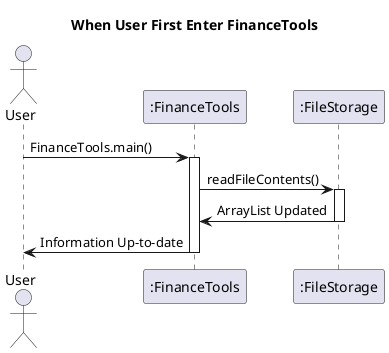 @startuml
title When User First Enter FinanceTools
actor User

User -> ":FinanceTools" : FinanceTools.main()
activate ":FinanceTools"

":FinanceTools" -> ":FileStorage" : readFileContents()
activate ":FileStorage"

":FileStorage" -> ":FinanceTools" : ArrayList Updated
deactivate ":FileStorage"

":FinanceTools" -> User : Information Up-to-date
deactivate ":FinanceTools"
@enduml